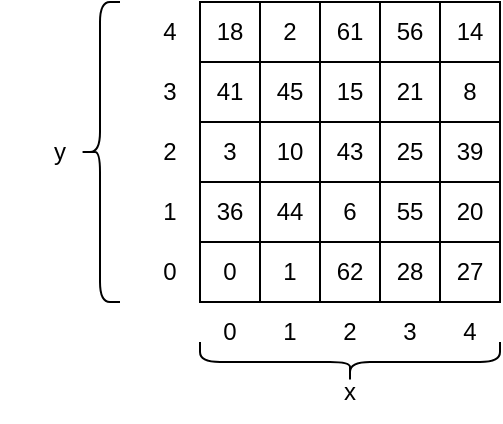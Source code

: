 <mxfile version="21.5.2" type="device">
  <diagram name="Seite-1" id="mgTGHhtudh_ZVd_dp6bq">
    <mxGraphModel dx="796" dy="455" grid="1" gridSize="10" guides="1" tooltips="1" connect="1" arrows="1" fold="1" page="1" pageScale="1" pageWidth="827" pageHeight="1169" math="0" shadow="0">
      <root>
        <mxCell id="0" />
        <mxCell id="1" parent="0" />
        <mxCell id="yvjDSjV-OAR_UCFlR2id-1" value="0" style="rounded=0;whiteSpace=wrap;html=1;" vertex="1" parent="1">
          <mxGeometry x="120" y="240" width="30" height="30" as="geometry" />
        </mxCell>
        <mxCell id="yvjDSjV-OAR_UCFlR2id-2" value="1" style="rounded=0;whiteSpace=wrap;html=1;" vertex="1" parent="1">
          <mxGeometry x="150" y="240" width="30" height="30" as="geometry" />
        </mxCell>
        <mxCell id="yvjDSjV-OAR_UCFlR2id-3" value="62" style="rounded=0;whiteSpace=wrap;html=1;" vertex="1" parent="1">
          <mxGeometry x="180" y="240" width="30" height="30" as="geometry" />
        </mxCell>
        <mxCell id="yvjDSjV-OAR_UCFlR2id-4" value="28" style="rounded=0;whiteSpace=wrap;html=1;" vertex="1" parent="1">
          <mxGeometry x="210" y="240" width="30" height="30" as="geometry" />
        </mxCell>
        <mxCell id="yvjDSjV-OAR_UCFlR2id-5" value="27" style="rounded=0;whiteSpace=wrap;html=1;" vertex="1" parent="1">
          <mxGeometry x="240" y="240" width="30" height="30" as="geometry" />
        </mxCell>
        <mxCell id="yvjDSjV-OAR_UCFlR2id-7" value="0" style="text;html=1;strokeColor=none;fillColor=none;align=center;verticalAlign=middle;whiteSpace=wrap;rounded=0;" vertex="1" parent="1">
          <mxGeometry x="120" y="270" width="30" height="30" as="geometry" />
        </mxCell>
        <mxCell id="yvjDSjV-OAR_UCFlR2id-8" value="1" style="text;html=1;strokeColor=none;fillColor=none;align=center;verticalAlign=middle;whiteSpace=wrap;rounded=0;" vertex="1" parent="1">
          <mxGeometry x="150" y="270" width="30" height="30" as="geometry" />
        </mxCell>
        <mxCell id="yvjDSjV-OAR_UCFlR2id-9" value="2" style="text;html=1;strokeColor=none;fillColor=none;align=center;verticalAlign=middle;whiteSpace=wrap;rounded=0;" vertex="1" parent="1">
          <mxGeometry x="180" y="270" width="30" height="30" as="geometry" />
        </mxCell>
        <mxCell id="yvjDSjV-OAR_UCFlR2id-10" value="3" style="text;html=1;strokeColor=none;fillColor=none;align=center;verticalAlign=middle;whiteSpace=wrap;rounded=0;" vertex="1" parent="1">
          <mxGeometry x="210" y="270" width="30" height="30" as="geometry" />
        </mxCell>
        <mxCell id="yvjDSjV-OAR_UCFlR2id-11" value="4" style="text;html=1;strokeColor=none;fillColor=none;align=center;verticalAlign=middle;whiteSpace=wrap;rounded=0;" vertex="1" parent="1">
          <mxGeometry x="240" y="270" width="30" height="30" as="geometry" />
        </mxCell>
        <mxCell id="yvjDSjV-OAR_UCFlR2id-13" value="x" style="text;html=1;strokeColor=none;fillColor=none;align=center;verticalAlign=middle;whiteSpace=wrap;rounded=0;" vertex="1" parent="1">
          <mxGeometry x="165" y="300" width="60" height="30" as="geometry" />
        </mxCell>
        <mxCell id="yvjDSjV-OAR_UCFlR2id-15" value="" style="shape=curlyBracket;whiteSpace=wrap;html=1;rounded=1;flipH=1;labelPosition=right;verticalLabelPosition=middle;align=left;verticalAlign=middle;rotation=90;" vertex="1" parent="1">
          <mxGeometry x="185" y="225" width="20" height="150" as="geometry" />
        </mxCell>
        <mxCell id="yvjDSjV-OAR_UCFlR2id-16" value="" style="shape=curlyBracket;whiteSpace=wrap;html=1;rounded=1;labelPosition=left;verticalLabelPosition=middle;align=right;verticalAlign=middle;" vertex="1" parent="1">
          <mxGeometry x="60" y="120" width="20" height="150" as="geometry" />
        </mxCell>
        <mxCell id="yvjDSjV-OAR_UCFlR2id-17" value="0" style="text;html=1;strokeColor=none;fillColor=none;align=center;verticalAlign=middle;whiteSpace=wrap;rounded=0;" vertex="1" parent="1">
          <mxGeometry x="90" y="240" width="30" height="30" as="geometry" />
        </mxCell>
        <mxCell id="yvjDSjV-OAR_UCFlR2id-18" value="1" style="text;html=1;strokeColor=none;fillColor=none;align=center;verticalAlign=middle;whiteSpace=wrap;rounded=0;" vertex="1" parent="1">
          <mxGeometry x="90" y="210" width="30" height="30" as="geometry" />
        </mxCell>
        <mxCell id="yvjDSjV-OAR_UCFlR2id-19" value="2" style="text;html=1;strokeColor=none;fillColor=none;align=center;verticalAlign=middle;whiteSpace=wrap;rounded=0;" vertex="1" parent="1">
          <mxGeometry x="90" y="180" width="30" height="30" as="geometry" />
        </mxCell>
        <mxCell id="yvjDSjV-OAR_UCFlR2id-20" value="3" style="text;html=1;strokeColor=none;fillColor=none;align=center;verticalAlign=middle;whiteSpace=wrap;rounded=0;" vertex="1" parent="1">
          <mxGeometry x="90" y="150" width="30" height="30" as="geometry" />
        </mxCell>
        <mxCell id="yvjDSjV-OAR_UCFlR2id-21" value="4" style="text;html=1;strokeColor=none;fillColor=none;align=center;verticalAlign=middle;whiteSpace=wrap;rounded=0;" vertex="1" parent="1">
          <mxGeometry x="90" y="120" width="30" height="30" as="geometry" />
        </mxCell>
        <mxCell id="yvjDSjV-OAR_UCFlR2id-22" value="36" style="rounded=0;whiteSpace=wrap;html=1;" vertex="1" parent="1">
          <mxGeometry x="120" y="210" width="30" height="30" as="geometry" />
        </mxCell>
        <mxCell id="yvjDSjV-OAR_UCFlR2id-23" value="44" style="rounded=0;whiteSpace=wrap;html=1;" vertex="1" parent="1">
          <mxGeometry x="150" y="210" width="30" height="30" as="geometry" />
        </mxCell>
        <mxCell id="yvjDSjV-OAR_UCFlR2id-24" value="6" style="rounded=0;whiteSpace=wrap;html=1;" vertex="1" parent="1">
          <mxGeometry x="180" y="210" width="30" height="30" as="geometry" />
        </mxCell>
        <mxCell id="yvjDSjV-OAR_UCFlR2id-25" value="55" style="rounded=0;whiteSpace=wrap;html=1;" vertex="1" parent="1">
          <mxGeometry x="210" y="210" width="30" height="30" as="geometry" />
        </mxCell>
        <mxCell id="yvjDSjV-OAR_UCFlR2id-26" value="20" style="rounded=0;whiteSpace=wrap;html=1;" vertex="1" parent="1">
          <mxGeometry x="240" y="210" width="30" height="30" as="geometry" />
        </mxCell>
        <mxCell id="yvjDSjV-OAR_UCFlR2id-27" value="3" style="rounded=0;whiteSpace=wrap;html=1;" vertex="1" parent="1">
          <mxGeometry x="120" y="180" width="30" height="30" as="geometry" />
        </mxCell>
        <mxCell id="yvjDSjV-OAR_UCFlR2id-28" value="10" style="rounded=0;whiteSpace=wrap;html=1;" vertex="1" parent="1">
          <mxGeometry x="150" y="180" width="30" height="30" as="geometry" />
        </mxCell>
        <mxCell id="yvjDSjV-OAR_UCFlR2id-29" value="43" style="rounded=0;whiteSpace=wrap;html=1;" vertex="1" parent="1">
          <mxGeometry x="180" y="180" width="30" height="30" as="geometry" />
        </mxCell>
        <mxCell id="yvjDSjV-OAR_UCFlR2id-30" value="25" style="rounded=0;whiteSpace=wrap;html=1;" vertex="1" parent="1">
          <mxGeometry x="210" y="180" width="30" height="30" as="geometry" />
        </mxCell>
        <mxCell id="yvjDSjV-OAR_UCFlR2id-31" value="39" style="rounded=0;whiteSpace=wrap;html=1;" vertex="1" parent="1">
          <mxGeometry x="240" y="180" width="30" height="30" as="geometry" />
        </mxCell>
        <mxCell id="yvjDSjV-OAR_UCFlR2id-32" value="41" style="rounded=0;whiteSpace=wrap;html=1;" vertex="1" parent="1">
          <mxGeometry x="120" y="150" width="30" height="30" as="geometry" />
        </mxCell>
        <mxCell id="yvjDSjV-OAR_UCFlR2id-33" value="45" style="rounded=0;whiteSpace=wrap;html=1;" vertex="1" parent="1">
          <mxGeometry x="150" y="150" width="30" height="30" as="geometry" />
        </mxCell>
        <mxCell id="yvjDSjV-OAR_UCFlR2id-34" value="15" style="rounded=0;whiteSpace=wrap;html=1;" vertex="1" parent="1">
          <mxGeometry x="180" y="150" width="30" height="30" as="geometry" />
        </mxCell>
        <mxCell id="yvjDSjV-OAR_UCFlR2id-35" value="21" style="rounded=0;whiteSpace=wrap;html=1;" vertex="1" parent="1">
          <mxGeometry x="210" y="150" width="30" height="30" as="geometry" />
        </mxCell>
        <mxCell id="yvjDSjV-OAR_UCFlR2id-36" value="8" style="rounded=0;whiteSpace=wrap;html=1;" vertex="1" parent="1">
          <mxGeometry x="240" y="150" width="30" height="30" as="geometry" />
        </mxCell>
        <mxCell id="yvjDSjV-OAR_UCFlR2id-37" value="18" style="rounded=0;whiteSpace=wrap;html=1;" vertex="1" parent="1">
          <mxGeometry x="120" y="120" width="30" height="30" as="geometry" />
        </mxCell>
        <mxCell id="yvjDSjV-OAR_UCFlR2id-38" value="2" style="rounded=0;whiteSpace=wrap;html=1;" vertex="1" parent="1">
          <mxGeometry x="150" y="120" width="30" height="30" as="geometry" />
        </mxCell>
        <mxCell id="yvjDSjV-OAR_UCFlR2id-39" value="61" style="rounded=0;whiteSpace=wrap;html=1;" vertex="1" parent="1">
          <mxGeometry x="180" y="120" width="30" height="30" as="geometry" />
        </mxCell>
        <mxCell id="yvjDSjV-OAR_UCFlR2id-40" value="56" style="rounded=0;whiteSpace=wrap;html=1;" vertex="1" parent="1">
          <mxGeometry x="210" y="120" width="30" height="30" as="geometry" />
        </mxCell>
        <mxCell id="yvjDSjV-OAR_UCFlR2id-41" value="14" style="rounded=0;whiteSpace=wrap;html=1;" vertex="1" parent="1">
          <mxGeometry x="240" y="120" width="30" height="30" as="geometry" />
        </mxCell>
        <mxCell id="yvjDSjV-OAR_UCFlR2id-42" value="y" style="text;html=1;strokeColor=none;fillColor=none;align=center;verticalAlign=middle;whiteSpace=wrap;rounded=0;" vertex="1" parent="1">
          <mxGeometry x="20" y="180" width="60" height="30" as="geometry" />
        </mxCell>
      </root>
    </mxGraphModel>
  </diagram>
</mxfile>
